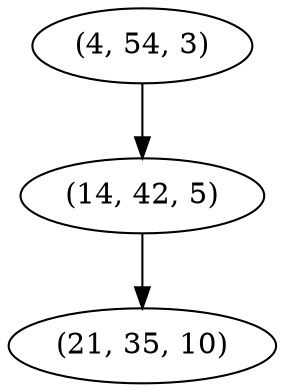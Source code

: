 digraph tree {
    "(4, 54, 3)";
    "(14, 42, 5)";
    "(21, 35, 10)";
    "(4, 54, 3)" -> "(14, 42, 5)";
    "(14, 42, 5)" -> "(21, 35, 10)";
}
